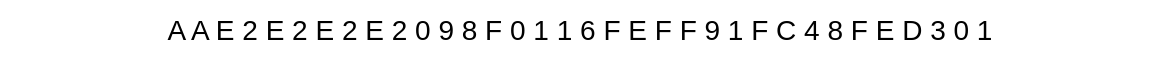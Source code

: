 <mxfile version="22.0.3" type="device">
  <diagram name="Seite-1" id="bk-9kE4ConKB0uHzlBUn">
    <mxGraphModel dx="414" dy="242" grid="1" gridSize="10" guides="1" tooltips="1" connect="1" arrows="1" fold="1" page="1" pageScale="1" pageWidth="827" pageHeight="1169" math="0" shadow="0">
      <root>
        <mxCell id="0" />
        <mxCell id="1" parent="0" />
        <mxCell id="u1rkWysUzlXhTM5UWi8R-3" value="" style="rounded=0;whiteSpace=wrap;html=1;strokeColor=none;" vertex="1" parent="1">
          <mxGeometry x="240" y="290" width="80" height="30" as="geometry" />
        </mxCell>
        <mxCell id="u1rkWysUzlXhTM5UWi8R-1" value="&lt;font style=&quot;font-size: 14px;&quot;&gt;A A E 2 E 2 E 2 E 2 0 9 8 F 0 1 1 6 F E F F 9 1 F C 4 8 F E D 3 0 1&lt;/font&gt;" style="text;html=1;strokeColor=none;fillColor=none;align=center;verticalAlign=middle;whiteSpace=wrap;rounded=0;" vertex="1" parent="1">
          <mxGeometry x="110" y="300" width="580" height="10" as="geometry" />
        </mxCell>
      </root>
    </mxGraphModel>
  </diagram>
</mxfile>
